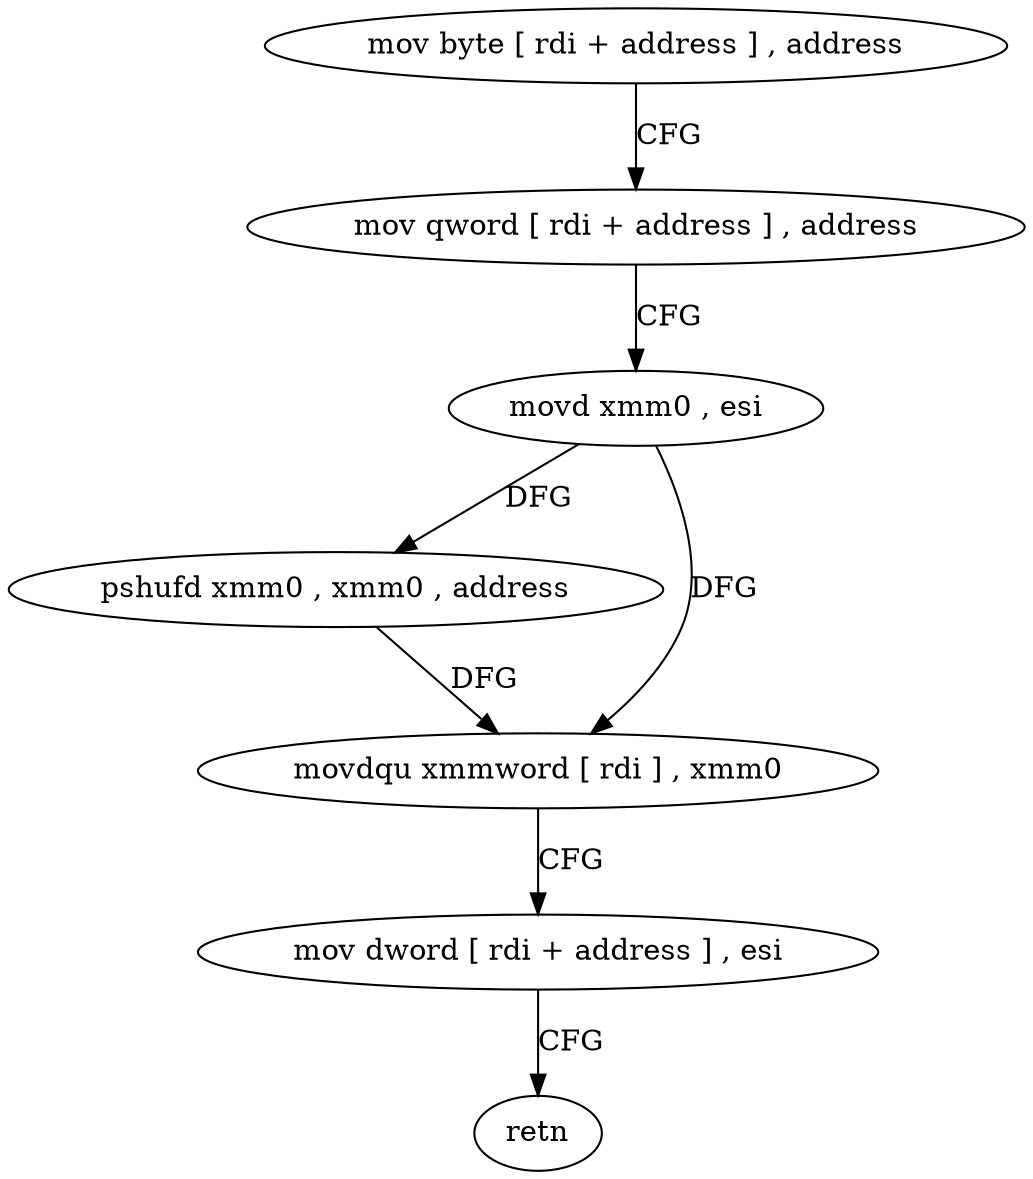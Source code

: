 digraph "func" {
"4283344" [label = "mov byte [ rdi + address ] , address" ]
"4283348" [label = "mov qword [ rdi + address ] , address" ]
"4283356" [label = "movd xmm0 , esi" ]
"4283360" [label = "pshufd xmm0 , xmm0 , address" ]
"4283365" [label = "movdqu xmmword [ rdi ] , xmm0" ]
"4283369" [label = "mov dword [ rdi + address ] , esi" ]
"4283372" [label = "retn" ]
"4283344" -> "4283348" [ label = "CFG" ]
"4283348" -> "4283356" [ label = "CFG" ]
"4283356" -> "4283360" [ label = "DFG" ]
"4283356" -> "4283365" [ label = "DFG" ]
"4283360" -> "4283365" [ label = "DFG" ]
"4283365" -> "4283369" [ label = "CFG" ]
"4283369" -> "4283372" [ label = "CFG" ]
}
